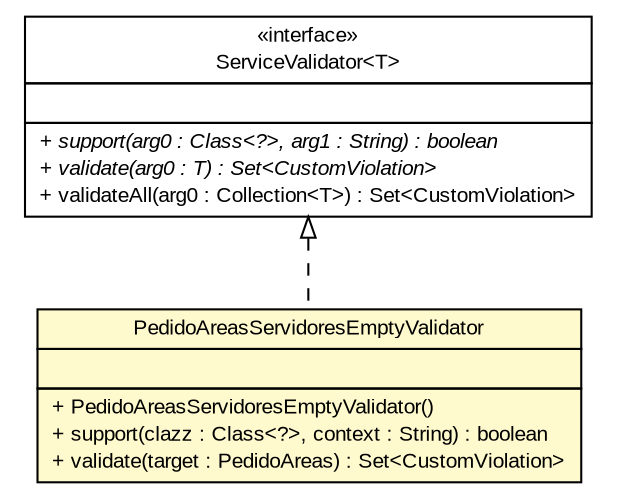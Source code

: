 #!/usr/local/bin/dot
#
# Class diagram 
# Generated by UMLGraph version R5_6 (http://www.umlgraph.org/)
#

digraph G {
	edge [fontname="arial",fontsize=10,labelfontname="arial",labelfontsize=10];
	node [fontname="arial",fontsize=10,shape=plaintext];
	nodesep=0.25;
	ranksep=0.5;
	// br.gov.to.sefaz.arr.parametros.business.service.validator.PedidoAreasServidoresEmptyValidator
	c19653 [label=<<table title="br.gov.to.sefaz.arr.parametros.business.service.validator.PedidoAreasServidoresEmptyValidator" border="0" cellborder="1" cellspacing="0" cellpadding="2" port="p" bgcolor="lemonChiffon" href="./PedidoAreasServidoresEmptyValidator.html">
		<tr><td><table border="0" cellspacing="0" cellpadding="1">
<tr><td align="center" balign="center"> PedidoAreasServidoresEmptyValidator </td></tr>
		</table></td></tr>
		<tr><td><table border="0" cellspacing="0" cellpadding="1">
<tr><td align="left" balign="left">  </td></tr>
		</table></td></tr>
		<tr><td><table border="0" cellspacing="0" cellpadding="1">
<tr><td align="left" balign="left"> + PedidoAreasServidoresEmptyValidator() </td></tr>
<tr><td align="left" balign="left"> + support(clazz : Class&lt;?&gt;, context : String) : boolean </td></tr>
<tr><td align="left" balign="left"> + validate(target : PedidoAreas) : Set&lt;CustomViolation&gt; </td></tr>
		</table></td></tr>
		</table>>, URL="./PedidoAreasServidoresEmptyValidator.html", fontname="arial", fontcolor="black", fontsize=10.0];
	//br.gov.to.sefaz.arr.parametros.business.service.validator.PedidoAreasServidoresEmptyValidator implements br.gov.to.sefaz.business.service.validation.ServiceValidator<T>
	c19756:p -> c19653:p [dir=back,arrowtail=empty,style=dashed];
	// br.gov.to.sefaz.business.service.validation.ServiceValidator<T>
	c19756 [label=<<table title="br.gov.to.sefaz.business.service.validation.ServiceValidator" border="0" cellborder="1" cellspacing="0" cellpadding="2" port="p" href="http://java.sun.com/j2se/1.4.2/docs/api/br/gov/to/sefaz/business/service/validation/ServiceValidator.html">
		<tr><td><table border="0" cellspacing="0" cellpadding="1">
<tr><td align="center" balign="center"> &#171;interface&#187; </td></tr>
<tr><td align="center" balign="center"> ServiceValidator&lt;T&gt; </td></tr>
		</table></td></tr>
		<tr><td><table border="0" cellspacing="0" cellpadding="1">
<tr><td align="left" balign="left">  </td></tr>
		</table></td></tr>
		<tr><td><table border="0" cellspacing="0" cellpadding="1">
<tr><td align="left" balign="left"><font face="arial italic" point-size="10.0"> + support(arg0 : Class&lt;?&gt;, arg1 : String) : boolean </font></td></tr>
<tr><td align="left" balign="left"><font face="arial italic" point-size="10.0"> + validate(arg0 : T) : Set&lt;CustomViolation&gt; </font></td></tr>
<tr><td align="left" balign="left"> + validateAll(arg0 : Collection&lt;T&gt;) : Set&lt;CustomViolation&gt; </td></tr>
		</table></td></tr>
		</table>>, URL="http://java.sun.com/j2se/1.4.2/docs/api/br/gov/to/sefaz/business/service/validation/ServiceValidator.html", fontname="arial", fontcolor="black", fontsize=10.0];
}

